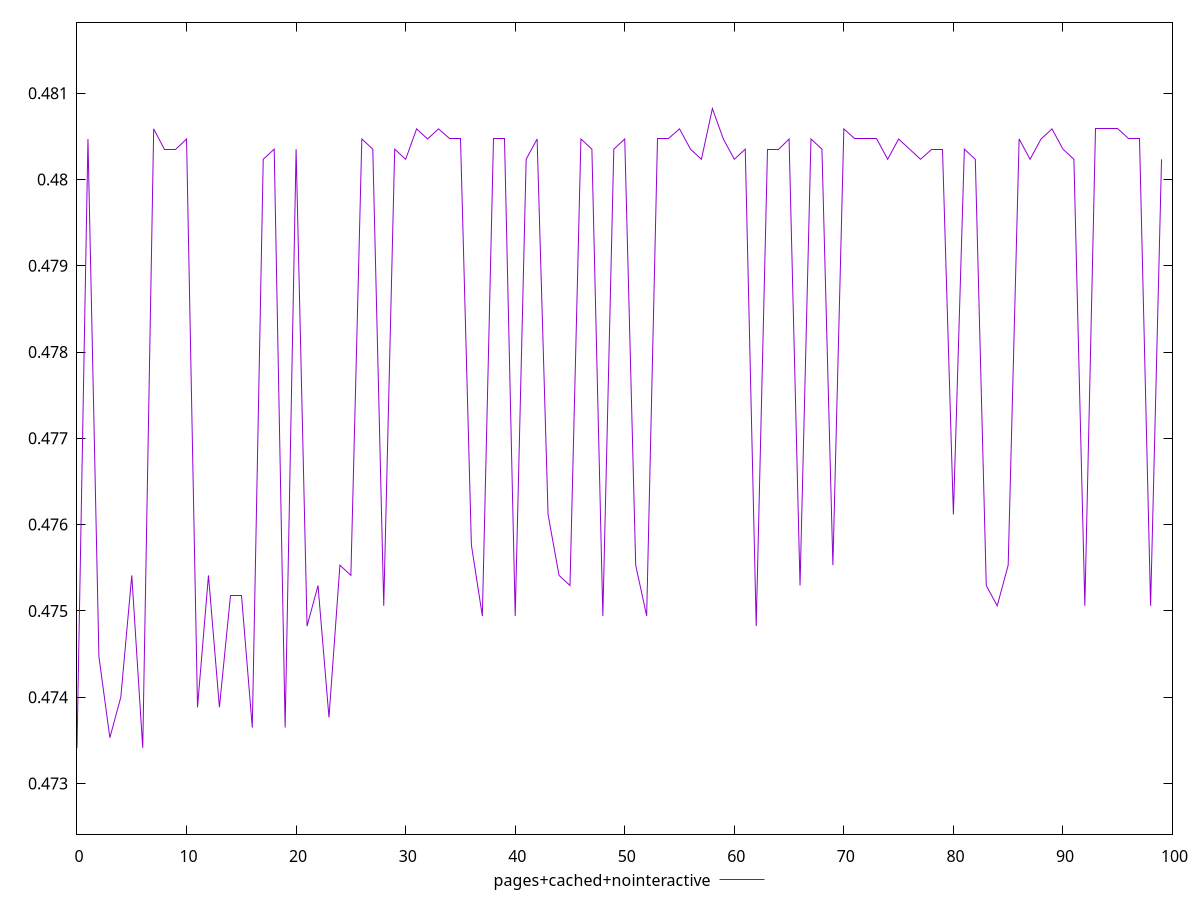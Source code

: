 $_pagesCachedNointeractive <<EOF
0.47341176470588237
0.4804705882352941
0.4744705882352941
0.47352941176470587
0.474
0.47541176470588237
0.47341176470588237
0.48058823529411765
0.4803529411764706
0.4803529411764706
0.4804705882352941
0.4738823529411765
0.47541176470588237
0.4738823529411765
0.4751764705882353
0.4751764705882353
0.4736470588235294
0.48023529411764704
0.4803529411764706
0.4736470588235294
0.4803529411764706
0.4748235294117647
0.4752941176470588
0.4737647058823529
0.47552941176470587
0.47541176470588237
0.4804705882352941
0.4803529411764706
0.47505882352941176
0.4803529411764706
0.48023529411764704
0.48058823529411765
0.4804705882352941
0.48058823529411765
0.4804705882352941
0.4804705882352941
0.4757647058823529
0.47494117647058826
0.4804705882352941
0.4804705882352941
0.47494117647058826
0.48023529411764704
0.4804705882352941
0.47611764705882353
0.47541176470588237
0.4752941176470588
0.4804705882352941
0.4803529411764706
0.47494117647058826
0.4803529411764706
0.4804705882352941
0.47552941176470587
0.47494117647058826
0.4804705882352941
0.4804705882352941
0.48058823529411765
0.4803529411764706
0.48023529411764704
0.4808235294117647
0.4804705882352941
0.48023529411764704
0.4803529411764706
0.4748235294117647
0.4803529411764706
0.4803529411764706
0.4804705882352941
0.4752941176470588
0.4804705882352941
0.4803529411764706
0.47552941176470587
0.48058823529411765
0.4804705882352941
0.4804705882352941
0.4804705882352941
0.48023529411764704
0.4804705882352941
0.4803529411764706
0.48023529411764704
0.4803529411764706
0.4803529411764706
0.47611764705882353
0.4803529411764706
0.48023529411764704
0.4752941176470588
0.47505882352941176
0.47552941176470587
0.4804705882352941
0.48023529411764704
0.4804705882352941
0.48058823529411765
0.4803529411764706
0.48023529411764704
0.47505882352941176
0.48058823529411765
0.48058823529411765
0.48058823529411765
0.4804705882352941
0.4804705882352941
0.47505882352941176
0.48023529411764704
EOF
set key outside below
set terminal pngcairo
set output "report_00006_2020-11-02T20-21-41.718Z/render-blocking-resources/pages+cached+nointeractive//score.png"
set yrange [0.47241176470588236:0.4818235294117647]
plot $_pagesCachedNointeractive title "pages+cached+nointeractive" with line ,